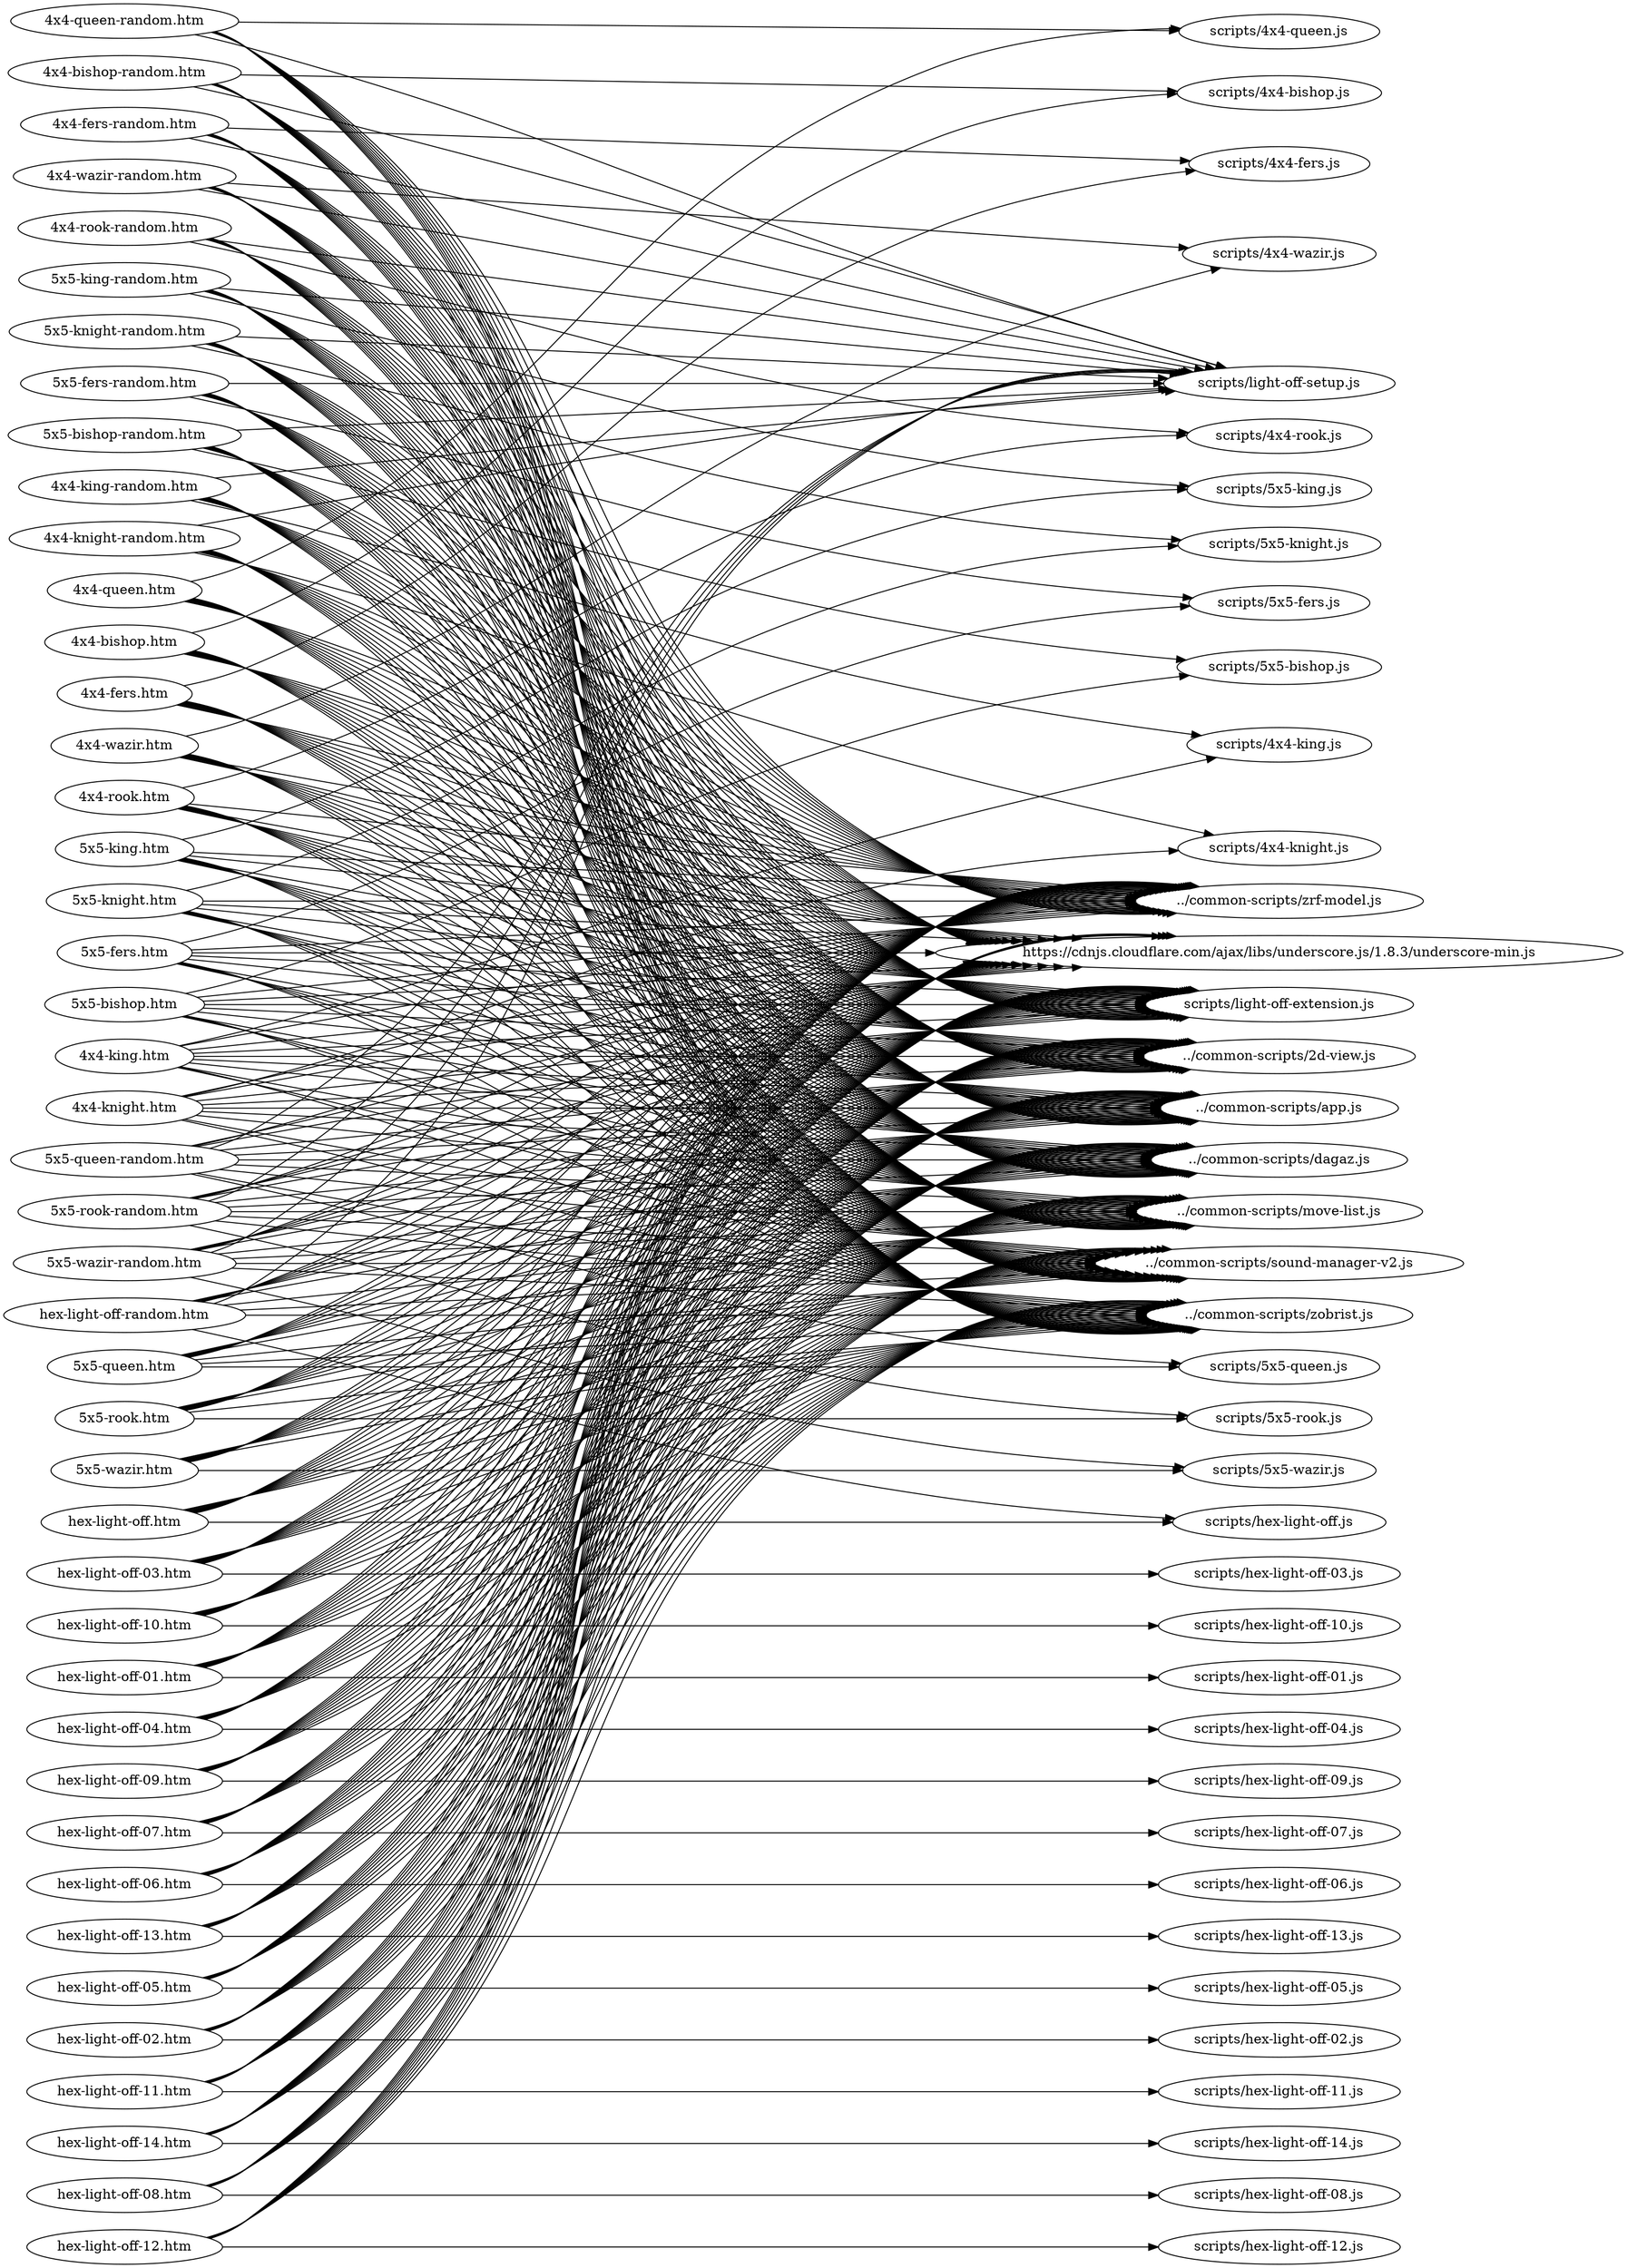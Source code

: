 digraph "graph" {
graph[ ranksep=10, rankdir = LR ];
  "4x4-bishop-random.htm" -> "../common-scripts/2d-view.js";
  "4x4-bishop-random.htm" -> "../common-scripts/app.js";
  "4x4-bishop-random.htm" -> "../common-scripts/dagaz.js";
  "4x4-bishop-random.htm" -> "../common-scripts/move-list.js";
  "4x4-bishop-random.htm" -> "../common-scripts/sound-manager-v2.js";
  "4x4-bishop-random.htm" -> "../common-scripts/zobrist.js";
  "4x4-bishop-random.htm" -> "../common-scripts/zrf-model.js";
  "4x4-bishop-random.htm" -> "https://cdnjs.cloudflare.com/ajax/libs/underscore.js/1.8.3/underscore-min.js";
  "4x4-bishop-random.htm" -> "scripts/4x4-bishop.js";
  "4x4-bishop-random.htm" -> "scripts/light-off-extension.js";
  "4x4-bishop-random.htm" -> "scripts/light-off-setup.js";
  "4x4-bishop.htm" -> "../common-scripts/2d-view.js";
  "4x4-bishop.htm" -> "../common-scripts/app.js";
  "4x4-bishop.htm" -> "../common-scripts/dagaz.js";
  "4x4-bishop.htm" -> "../common-scripts/move-list.js";
  "4x4-bishop.htm" -> "../common-scripts/sound-manager-v2.js";
  "4x4-bishop.htm" -> "../common-scripts/zobrist.js";
  "4x4-bishop.htm" -> "../common-scripts/zrf-model.js";
  "4x4-bishop.htm" -> "https://cdnjs.cloudflare.com/ajax/libs/underscore.js/1.8.3/underscore-min.js";
  "4x4-bishop.htm" -> "scripts/4x4-bishop.js";
  "4x4-bishop.htm" -> "scripts/light-off-extension.js";
  "4x4-fers-random.htm" -> "../common-scripts/2d-view.js";
  "4x4-fers-random.htm" -> "../common-scripts/app.js";
  "4x4-fers-random.htm" -> "../common-scripts/dagaz.js";
  "4x4-fers-random.htm" -> "../common-scripts/move-list.js";
  "4x4-fers-random.htm" -> "../common-scripts/sound-manager-v2.js";
  "4x4-fers-random.htm" -> "../common-scripts/zobrist.js";
  "4x4-fers-random.htm" -> "../common-scripts/zrf-model.js";
  "4x4-fers-random.htm" -> "https://cdnjs.cloudflare.com/ajax/libs/underscore.js/1.8.3/underscore-min.js";
  "4x4-fers-random.htm" -> "scripts/4x4-fers.js";
  "4x4-fers-random.htm" -> "scripts/light-off-extension.js";
  "4x4-fers-random.htm" -> "scripts/light-off-setup.js";
  "4x4-fers.htm" -> "../common-scripts/2d-view.js";
  "4x4-fers.htm" -> "../common-scripts/app.js";
  "4x4-fers.htm" -> "../common-scripts/dagaz.js";
  "4x4-fers.htm" -> "../common-scripts/move-list.js";
  "4x4-fers.htm" -> "../common-scripts/sound-manager-v2.js";
  "4x4-fers.htm" -> "../common-scripts/zobrist.js";
  "4x4-fers.htm" -> "../common-scripts/zrf-model.js";
  "4x4-fers.htm" -> "https://cdnjs.cloudflare.com/ajax/libs/underscore.js/1.8.3/underscore-min.js";
  "4x4-fers.htm" -> "scripts/4x4-fers.js";
  "4x4-fers.htm" -> "scripts/light-off-extension.js";
  "4x4-king-random.htm" -> "../common-scripts/2d-view.js";
  "4x4-king-random.htm" -> "../common-scripts/app.js";
  "4x4-king-random.htm" -> "../common-scripts/dagaz.js";
  "4x4-king-random.htm" -> "../common-scripts/move-list.js";
  "4x4-king-random.htm" -> "../common-scripts/sound-manager-v2.js";
  "4x4-king-random.htm" -> "../common-scripts/zobrist.js";
  "4x4-king-random.htm" -> "../common-scripts/zrf-model.js";
  "4x4-king-random.htm" -> "https://cdnjs.cloudflare.com/ajax/libs/underscore.js/1.8.3/underscore-min.js";
  "4x4-king-random.htm" -> "scripts/4x4-king.js";
  "4x4-king-random.htm" -> "scripts/light-off-extension.js";
  "4x4-king-random.htm" -> "scripts/light-off-setup.js";
  "4x4-king.htm" -> "../common-scripts/2d-view.js";
  "4x4-king.htm" -> "../common-scripts/app.js";
  "4x4-king.htm" -> "../common-scripts/dagaz.js";
  "4x4-king.htm" -> "../common-scripts/move-list.js";
  "4x4-king.htm" -> "../common-scripts/sound-manager-v2.js";
  "4x4-king.htm" -> "../common-scripts/zobrist.js";
  "4x4-king.htm" -> "../common-scripts/zrf-model.js";
  "4x4-king.htm" -> "https://cdnjs.cloudflare.com/ajax/libs/underscore.js/1.8.3/underscore-min.js";
  "4x4-king.htm" -> "scripts/4x4-king.js";
  "4x4-king.htm" -> "scripts/light-off-extension.js";
  "4x4-knight-random.htm" -> "../common-scripts/2d-view.js";
  "4x4-knight-random.htm" -> "../common-scripts/app.js";
  "4x4-knight-random.htm" -> "../common-scripts/dagaz.js";
  "4x4-knight-random.htm" -> "../common-scripts/move-list.js";
  "4x4-knight-random.htm" -> "../common-scripts/sound-manager-v2.js";
  "4x4-knight-random.htm" -> "../common-scripts/zobrist.js";
  "4x4-knight-random.htm" -> "../common-scripts/zrf-model.js";
  "4x4-knight-random.htm" -> "https://cdnjs.cloudflare.com/ajax/libs/underscore.js/1.8.3/underscore-min.js";
  "4x4-knight-random.htm" -> "scripts/4x4-knight.js";
  "4x4-knight-random.htm" -> "scripts/light-off-extension.js";
  "4x4-knight-random.htm" -> "scripts/light-off-setup.js";
  "4x4-knight.htm" -> "../common-scripts/2d-view.js";
  "4x4-knight.htm" -> "../common-scripts/app.js";
  "4x4-knight.htm" -> "../common-scripts/dagaz.js";
  "4x4-knight.htm" -> "../common-scripts/move-list.js";
  "4x4-knight.htm" -> "../common-scripts/sound-manager-v2.js";
  "4x4-knight.htm" -> "../common-scripts/zobrist.js";
  "4x4-knight.htm" -> "../common-scripts/zrf-model.js";
  "4x4-knight.htm" -> "https://cdnjs.cloudflare.com/ajax/libs/underscore.js/1.8.3/underscore-min.js";
  "4x4-knight.htm" -> "scripts/4x4-knight.js";
  "4x4-knight.htm" -> "scripts/light-off-extension.js";
  "4x4-queen-random.htm" -> "../common-scripts/2d-view.js";
  "4x4-queen-random.htm" -> "../common-scripts/app.js";
  "4x4-queen-random.htm" -> "../common-scripts/dagaz.js";
  "4x4-queen-random.htm" -> "../common-scripts/move-list.js";
  "4x4-queen-random.htm" -> "../common-scripts/sound-manager-v2.js";
  "4x4-queen-random.htm" -> "../common-scripts/zobrist.js";
  "4x4-queen-random.htm" -> "../common-scripts/zrf-model.js";
  "4x4-queen-random.htm" -> "https://cdnjs.cloudflare.com/ajax/libs/underscore.js/1.8.3/underscore-min.js";
  "4x4-queen-random.htm" -> "scripts/4x4-queen.js";
  "4x4-queen-random.htm" -> "scripts/light-off-extension.js";
  "4x4-queen-random.htm" -> "scripts/light-off-setup.js";
  "4x4-queen.htm" -> "../common-scripts/2d-view.js";
  "4x4-queen.htm" -> "../common-scripts/app.js";
  "4x4-queen.htm" -> "../common-scripts/dagaz.js";
  "4x4-queen.htm" -> "../common-scripts/move-list.js";
  "4x4-queen.htm" -> "../common-scripts/sound-manager-v2.js";
  "4x4-queen.htm" -> "../common-scripts/zobrist.js";
  "4x4-queen.htm" -> "../common-scripts/zrf-model.js";
  "4x4-queen.htm" -> "https://cdnjs.cloudflare.com/ajax/libs/underscore.js/1.8.3/underscore-min.js";
  "4x4-queen.htm" -> "scripts/4x4-queen.js";
  "4x4-queen.htm" -> "scripts/light-off-extension.js";
  "4x4-rook-random.htm" -> "../common-scripts/2d-view.js";
  "4x4-rook-random.htm" -> "../common-scripts/app.js";
  "4x4-rook-random.htm" -> "../common-scripts/dagaz.js";
  "4x4-rook-random.htm" -> "../common-scripts/move-list.js";
  "4x4-rook-random.htm" -> "../common-scripts/sound-manager-v2.js";
  "4x4-rook-random.htm" -> "../common-scripts/zobrist.js";
  "4x4-rook-random.htm" -> "../common-scripts/zrf-model.js";
  "4x4-rook-random.htm" -> "https://cdnjs.cloudflare.com/ajax/libs/underscore.js/1.8.3/underscore-min.js";
  "4x4-rook-random.htm" -> "scripts/4x4-rook.js";
  "4x4-rook-random.htm" -> "scripts/light-off-extension.js";
  "4x4-rook-random.htm" -> "scripts/light-off-setup.js";
  "4x4-rook.htm" -> "../common-scripts/2d-view.js";
  "4x4-rook.htm" -> "../common-scripts/app.js";
  "4x4-rook.htm" -> "../common-scripts/dagaz.js";
  "4x4-rook.htm" -> "../common-scripts/move-list.js";
  "4x4-rook.htm" -> "../common-scripts/sound-manager-v2.js";
  "4x4-rook.htm" -> "../common-scripts/zobrist.js";
  "4x4-rook.htm" -> "../common-scripts/zrf-model.js";
  "4x4-rook.htm" -> "https://cdnjs.cloudflare.com/ajax/libs/underscore.js/1.8.3/underscore-min.js";
  "4x4-rook.htm" -> "scripts/4x4-rook.js";
  "4x4-rook.htm" -> "scripts/light-off-extension.js";
  "4x4-wazir-random.htm" -> "../common-scripts/2d-view.js";
  "4x4-wazir-random.htm" -> "../common-scripts/app.js";
  "4x4-wazir-random.htm" -> "../common-scripts/dagaz.js";
  "4x4-wazir-random.htm" -> "../common-scripts/move-list.js";
  "4x4-wazir-random.htm" -> "../common-scripts/sound-manager-v2.js";
  "4x4-wazir-random.htm" -> "../common-scripts/zobrist.js";
  "4x4-wazir-random.htm" -> "../common-scripts/zrf-model.js";
  "4x4-wazir-random.htm" -> "https://cdnjs.cloudflare.com/ajax/libs/underscore.js/1.8.3/underscore-min.js";
  "4x4-wazir-random.htm" -> "scripts/4x4-wazir.js";
  "4x4-wazir-random.htm" -> "scripts/light-off-extension.js";
  "4x4-wazir-random.htm" -> "scripts/light-off-setup.js";
  "4x4-wazir.htm" -> "../common-scripts/2d-view.js";
  "4x4-wazir.htm" -> "../common-scripts/app.js";
  "4x4-wazir.htm" -> "../common-scripts/dagaz.js";
  "4x4-wazir.htm" -> "../common-scripts/move-list.js";
  "4x4-wazir.htm" -> "../common-scripts/sound-manager-v2.js";
  "4x4-wazir.htm" -> "../common-scripts/zobrist.js";
  "4x4-wazir.htm" -> "../common-scripts/zrf-model.js";
  "4x4-wazir.htm" -> "https://cdnjs.cloudflare.com/ajax/libs/underscore.js/1.8.3/underscore-min.js";
  "4x4-wazir.htm" -> "scripts/4x4-wazir.js";
  "4x4-wazir.htm" -> "scripts/light-off-extension.js";
  "5x5-bishop-random.htm" -> "../common-scripts/2d-view.js";
  "5x5-bishop-random.htm" -> "../common-scripts/app.js";
  "5x5-bishop-random.htm" -> "../common-scripts/dagaz.js";
  "5x5-bishop-random.htm" -> "../common-scripts/move-list.js";
  "5x5-bishop-random.htm" -> "../common-scripts/sound-manager-v2.js";
  "5x5-bishop-random.htm" -> "../common-scripts/zobrist.js";
  "5x5-bishop-random.htm" -> "../common-scripts/zrf-model.js";
  "5x5-bishop-random.htm" -> "https://cdnjs.cloudflare.com/ajax/libs/underscore.js/1.8.3/underscore-min.js";
  "5x5-bishop-random.htm" -> "scripts/5x5-bishop.js";
  "5x5-bishop-random.htm" -> "scripts/light-off-extension.js";
  "5x5-bishop-random.htm" -> "scripts/light-off-setup.js";
  "5x5-bishop.htm" -> "../common-scripts/2d-view.js";
  "5x5-bishop.htm" -> "../common-scripts/app.js";
  "5x5-bishop.htm" -> "../common-scripts/dagaz.js";
  "5x5-bishop.htm" -> "../common-scripts/move-list.js";
  "5x5-bishop.htm" -> "../common-scripts/sound-manager-v2.js";
  "5x5-bishop.htm" -> "../common-scripts/zobrist.js";
  "5x5-bishop.htm" -> "../common-scripts/zrf-model.js";
  "5x5-bishop.htm" -> "https://cdnjs.cloudflare.com/ajax/libs/underscore.js/1.8.3/underscore-min.js";
  "5x5-bishop.htm" -> "scripts/5x5-bishop.js";
  "5x5-bishop.htm" -> "scripts/light-off-extension.js";
  "5x5-fers-random.htm" -> "../common-scripts/2d-view.js";
  "5x5-fers-random.htm" -> "../common-scripts/app.js";
  "5x5-fers-random.htm" -> "../common-scripts/dagaz.js";
  "5x5-fers-random.htm" -> "../common-scripts/move-list.js";
  "5x5-fers-random.htm" -> "../common-scripts/sound-manager-v2.js";
  "5x5-fers-random.htm" -> "../common-scripts/zobrist.js";
  "5x5-fers-random.htm" -> "../common-scripts/zrf-model.js";
  "5x5-fers-random.htm" -> "https://cdnjs.cloudflare.com/ajax/libs/underscore.js/1.8.3/underscore-min.js";
  "5x5-fers-random.htm" -> "scripts/5x5-fers.js";
  "5x5-fers-random.htm" -> "scripts/light-off-extension.js";
  "5x5-fers-random.htm" -> "scripts/light-off-setup.js";
  "5x5-fers.htm" -> "../common-scripts/2d-view.js";
  "5x5-fers.htm" -> "../common-scripts/app.js";
  "5x5-fers.htm" -> "../common-scripts/dagaz.js";
  "5x5-fers.htm" -> "../common-scripts/move-list.js";
  "5x5-fers.htm" -> "../common-scripts/sound-manager-v2.js";
  "5x5-fers.htm" -> "../common-scripts/zobrist.js";
  "5x5-fers.htm" -> "../common-scripts/zrf-model.js";
  "5x5-fers.htm" -> "https://cdnjs.cloudflare.com/ajax/libs/underscore.js/1.8.3/underscore-min.js";
  "5x5-fers.htm" -> "scripts/5x5-fers.js";
  "5x5-fers.htm" -> "scripts/light-off-extension.js";
  "5x5-king-random.htm" -> "../common-scripts/2d-view.js";
  "5x5-king-random.htm" -> "../common-scripts/app.js";
  "5x5-king-random.htm" -> "../common-scripts/dagaz.js";
  "5x5-king-random.htm" -> "../common-scripts/move-list.js";
  "5x5-king-random.htm" -> "../common-scripts/sound-manager-v2.js";
  "5x5-king-random.htm" -> "../common-scripts/zobrist.js";
  "5x5-king-random.htm" -> "../common-scripts/zrf-model.js";
  "5x5-king-random.htm" -> "https://cdnjs.cloudflare.com/ajax/libs/underscore.js/1.8.3/underscore-min.js";
  "5x5-king-random.htm" -> "scripts/5x5-king.js";
  "5x5-king-random.htm" -> "scripts/light-off-extension.js";
  "5x5-king-random.htm" -> "scripts/light-off-setup.js";
  "5x5-king.htm" -> "../common-scripts/2d-view.js";
  "5x5-king.htm" -> "../common-scripts/app.js";
  "5x5-king.htm" -> "../common-scripts/dagaz.js";
  "5x5-king.htm" -> "../common-scripts/move-list.js";
  "5x5-king.htm" -> "../common-scripts/sound-manager-v2.js";
  "5x5-king.htm" -> "../common-scripts/zobrist.js";
  "5x5-king.htm" -> "../common-scripts/zrf-model.js";
  "5x5-king.htm" -> "https://cdnjs.cloudflare.com/ajax/libs/underscore.js/1.8.3/underscore-min.js";
  "5x5-king.htm" -> "scripts/5x5-king.js";
  "5x5-king.htm" -> "scripts/light-off-extension.js";
  "5x5-knight-random.htm" -> "../common-scripts/2d-view.js";
  "5x5-knight-random.htm" -> "../common-scripts/app.js";
  "5x5-knight-random.htm" -> "../common-scripts/dagaz.js";
  "5x5-knight-random.htm" -> "../common-scripts/move-list.js";
  "5x5-knight-random.htm" -> "../common-scripts/sound-manager-v2.js";
  "5x5-knight-random.htm" -> "../common-scripts/zobrist.js";
  "5x5-knight-random.htm" -> "../common-scripts/zrf-model.js";
  "5x5-knight-random.htm" -> "https://cdnjs.cloudflare.com/ajax/libs/underscore.js/1.8.3/underscore-min.js";
  "5x5-knight-random.htm" -> "scripts/5x5-knight.js";
  "5x5-knight-random.htm" -> "scripts/light-off-extension.js";
  "5x5-knight-random.htm" -> "scripts/light-off-setup.js";
  "5x5-knight.htm" -> "../common-scripts/2d-view.js";
  "5x5-knight.htm" -> "../common-scripts/app.js";
  "5x5-knight.htm" -> "../common-scripts/dagaz.js";
  "5x5-knight.htm" -> "../common-scripts/move-list.js";
  "5x5-knight.htm" -> "../common-scripts/sound-manager-v2.js";
  "5x5-knight.htm" -> "../common-scripts/zobrist.js";
  "5x5-knight.htm" -> "../common-scripts/zrf-model.js";
  "5x5-knight.htm" -> "https://cdnjs.cloudflare.com/ajax/libs/underscore.js/1.8.3/underscore-min.js";
  "5x5-knight.htm" -> "scripts/5x5-knight.js";
  "5x5-knight.htm" -> "scripts/light-off-extension.js";
  "5x5-queen-random.htm" -> "../common-scripts/2d-view.js";
  "5x5-queen-random.htm" -> "../common-scripts/app.js";
  "5x5-queen-random.htm" -> "../common-scripts/dagaz.js";
  "5x5-queen-random.htm" -> "../common-scripts/move-list.js";
  "5x5-queen-random.htm" -> "../common-scripts/sound-manager-v2.js";
  "5x5-queen-random.htm" -> "../common-scripts/zobrist.js";
  "5x5-queen-random.htm" -> "../common-scripts/zrf-model.js";
  "5x5-queen-random.htm" -> "https://cdnjs.cloudflare.com/ajax/libs/underscore.js/1.8.3/underscore-min.js";
  "5x5-queen-random.htm" -> "scripts/5x5-queen.js";
  "5x5-queen-random.htm" -> "scripts/light-off-extension.js";
  "5x5-queen-random.htm" -> "scripts/light-off-setup.js";
  "5x5-queen.htm" -> "../common-scripts/2d-view.js";
  "5x5-queen.htm" -> "../common-scripts/app.js";
  "5x5-queen.htm" -> "../common-scripts/dagaz.js";
  "5x5-queen.htm" -> "../common-scripts/move-list.js";
  "5x5-queen.htm" -> "../common-scripts/sound-manager-v2.js";
  "5x5-queen.htm" -> "../common-scripts/zobrist.js";
  "5x5-queen.htm" -> "../common-scripts/zrf-model.js";
  "5x5-queen.htm" -> "https://cdnjs.cloudflare.com/ajax/libs/underscore.js/1.8.3/underscore-min.js";
  "5x5-queen.htm" -> "scripts/5x5-queen.js";
  "5x5-queen.htm" -> "scripts/light-off-extension.js";
  "5x5-rook-random.htm" -> "../common-scripts/2d-view.js";
  "5x5-rook-random.htm" -> "../common-scripts/app.js";
  "5x5-rook-random.htm" -> "../common-scripts/dagaz.js";
  "5x5-rook-random.htm" -> "../common-scripts/move-list.js";
  "5x5-rook-random.htm" -> "../common-scripts/sound-manager-v2.js";
  "5x5-rook-random.htm" -> "../common-scripts/zobrist.js";
  "5x5-rook-random.htm" -> "../common-scripts/zrf-model.js";
  "5x5-rook-random.htm" -> "https://cdnjs.cloudflare.com/ajax/libs/underscore.js/1.8.3/underscore-min.js";
  "5x5-rook-random.htm" -> "scripts/5x5-rook.js";
  "5x5-rook-random.htm" -> "scripts/light-off-extension.js";
  "5x5-rook-random.htm" -> "scripts/light-off-setup.js";
  "5x5-rook.htm" -> "../common-scripts/2d-view.js";
  "5x5-rook.htm" -> "../common-scripts/app.js";
  "5x5-rook.htm" -> "../common-scripts/dagaz.js";
  "5x5-rook.htm" -> "../common-scripts/move-list.js";
  "5x5-rook.htm" -> "../common-scripts/sound-manager-v2.js";
  "5x5-rook.htm" -> "../common-scripts/zobrist.js";
  "5x5-rook.htm" -> "../common-scripts/zrf-model.js";
  "5x5-rook.htm" -> "https://cdnjs.cloudflare.com/ajax/libs/underscore.js/1.8.3/underscore-min.js";
  "5x5-rook.htm" -> "scripts/5x5-rook.js";
  "5x5-rook.htm" -> "scripts/light-off-extension.js";
  "5x5-wazir-random.htm" -> "../common-scripts/2d-view.js";
  "5x5-wazir-random.htm" -> "../common-scripts/app.js";
  "5x5-wazir-random.htm" -> "../common-scripts/dagaz.js";
  "5x5-wazir-random.htm" -> "../common-scripts/move-list.js";
  "5x5-wazir-random.htm" -> "../common-scripts/sound-manager-v2.js";
  "5x5-wazir-random.htm" -> "../common-scripts/zobrist.js";
  "5x5-wazir-random.htm" -> "../common-scripts/zrf-model.js";
  "5x5-wazir-random.htm" -> "https://cdnjs.cloudflare.com/ajax/libs/underscore.js/1.8.3/underscore-min.js";
  "5x5-wazir-random.htm" -> "scripts/5x5-wazir.js";
  "5x5-wazir-random.htm" -> "scripts/light-off-extension.js";
  "5x5-wazir-random.htm" -> "scripts/light-off-setup.js";
  "5x5-wazir.htm" -> "../common-scripts/2d-view.js";
  "5x5-wazir.htm" -> "../common-scripts/app.js";
  "5x5-wazir.htm" -> "../common-scripts/dagaz.js";
  "5x5-wazir.htm" -> "../common-scripts/move-list.js";
  "5x5-wazir.htm" -> "../common-scripts/sound-manager-v2.js";
  "5x5-wazir.htm" -> "../common-scripts/zobrist.js";
  "5x5-wazir.htm" -> "../common-scripts/zrf-model.js";
  "5x5-wazir.htm" -> "https://cdnjs.cloudflare.com/ajax/libs/underscore.js/1.8.3/underscore-min.js";
  "5x5-wazir.htm" -> "scripts/5x5-wazir.js";
  "5x5-wazir.htm" -> "scripts/light-off-extension.js";
  "hex-light-off-01.htm" -> "../common-scripts/2d-view.js";
  "hex-light-off-01.htm" -> "../common-scripts/app.js";
  "hex-light-off-01.htm" -> "../common-scripts/dagaz.js";
  "hex-light-off-01.htm" -> "../common-scripts/move-list.js";
  "hex-light-off-01.htm" -> "../common-scripts/sound-manager-v2.js";
  "hex-light-off-01.htm" -> "../common-scripts/zobrist.js";
  "hex-light-off-01.htm" -> "../common-scripts/zrf-model.js";
  "hex-light-off-01.htm" -> "https://cdnjs.cloudflare.com/ajax/libs/underscore.js/1.8.3/underscore-min.js";
  "hex-light-off-01.htm" -> "scripts/hex-light-off-01.js";
  "hex-light-off-01.htm" -> "scripts/light-off-extension.js";
  "hex-light-off-02.htm" -> "../common-scripts/2d-view.js";
  "hex-light-off-02.htm" -> "../common-scripts/app.js";
  "hex-light-off-02.htm" -> "../common-scripts/dagaz.js";
  "hex-light-off-02.htm" -> "../common-scripts/move-list.js";
  "hex-light-off-02.htm" -> "../common-scripts/sound-manager-v2.js";
  "hex-light-off-02.htm" -> "../common-scripts/zobrist.js";
  "hex-light-off-02.htm" -> "../common-scripts/zrf-model.js";
  "hex-light-off-02.htm" -> "https://cdnjs.cloudflare.com/ajax/libs/underscore.js/1.8.3/underscore-min.js";
  "hex-light-off-02.htm" -> "scripts/hex-light-off-02.js";
  "hex-light-off-02.htm" -> "scripts/light-off-extension.js";
  "hex-light-off-03.htm" -> "../common-scripts/2d-view.js";
  "hex-light-off-03.htm" -> "../common-scripts/app.js";
  "hex-light-off-03.htm" -> "../common-scripts/dagaz.js";
  "hex-light-off-03.htm" -> "../common-scripts/move-list.js";
  "hex-light-off-03.htm" -> "../common-scripts/sound-manager-v2.js";
  "hex-light-off-03.htm" -> "../common-scripts/zobrist.js";
  "hex-light-off-03.htm" -> "../common-scripts/zrf-model.js";
  "hex-light-off-03.htm" -> "https://cdnjs.cloudflare.com/ajax/libs/underscore.js/1.8.3/underscore-min.js";
  "hex-light-off-03.htm" -> "scripts/hex-light-off-03.js";
  "hex-light-off-03.htm" -> "scripts/light-off-extension.js";
  "hex-light-off-04.htm" -> "../common-scripts/2d-view.js";
  "hex-light-off-04.htm" -> "../common-scripts/app.js";
  "hex-light-off-04.htm" -> "../common-scripts/dagaz.js";
  "hex-light-off-04.htm" -> "../common-scripts/move-list.js";
  "hex-light-off-04.htm" -> "../common-scripts/sound-manager-v2.js";
  "hex-light-off-04.htm" -> "../common-scripts/zobrist.js";
  "hex-light-off-04.htm" -> "../common-scripts/zrf-model.js";
  "hex-light-off-04.htm" -> "https://cdnjs.cloudflare.com/ajax/libs/underscore.js/1.8.3/underscore-min.js";
  "hex-light-off-04.htm" -> "scripts/hex-light-off-04.js";
  "hex-light-off-04.htm" -> "scripts/light-off-extension.js";
  "hex-light-off-05.htm" -> "../common-scripts/2d-view.js";
  "hex-light-off-05.htm" -> "../common-scripts/app.js";
  "hex-light-off-05.htm" -> "../common-scripts/dagaz.js";
  "hex-light-off-05.htm" -> "../common-scripts/move-list.js";
  "hex-light-off-05.htm" -> "../common-scripts/sound-manager-v2.js";
  "hex-light-off-05.htm" -> "../common-scripts/zobrist.js";
  "hex-light-off-05.htm" -> "../common-scripts/zrf-model.js";
  "hex-light-off-05.htm" -> "https://cdnjs.cloudflare.com/ajax/libs/underscore.js/1.8.3/underscore-min.js";
  "hex-light-off-05.htm" -> "scripts/hex-light-off-05.js";
  "hex-light-off-05.htm" -> "scripts/light-off-extension.js";
  "hex-light-off-06.htm" -> "../common-scripts/2d-view.js";
  "hex-light-off-06.htm" -> "../common-scripts/app.js";
  "hex-light-off-06.htm" -> "../common-scripts/dagaz.js";
  "hex-light-off-06.htm" -> "../common-scripts/move-list.js";
  "hex-light-off-06.htm" -> "../common-scripts/sound-manager-v2.js";
  "hex-light-off-06.htm" -> "../common-scripts/zobrist.js";
  "hex-light-off-06.htm" -> "../common-scripts/zrf-model.js";
  "hex-light-off-06.htm" -> "https://cdnjs.cloudflare.com/ajax/libs/underscore.js/1.8.3/underscore-min.js";
  "hex-light-off-06.htm" -> "scripts/hex-light-off-06.js";
  "hex-light-off-06.htm" -> "scripts/light-off-extension.js";
  "hex-light-off-07.htm" -> "../common-scripts/2d-view.js";
  "hex-light-off-07.htm" -> "../common-scripts/app.js";
  "hex-light-off-07.htm" -> "../common-scripts/dagaz.js";
  "hex-light-off-07.htm" -> "../common-scripts/move-list.js";
  "hex-light-off-07.htm" -> "../common-scripts/sound-manager-v2.js";
  "hex-light-off-07.htm" -> "../common-scripts/zobrist.js";
  "hex-light-off-07.htm" -> "../common-scripts/zrf-model.js";
  "hex-light-off-07.htm" -> "https://cdnjs.cloudflare.com/ajax/libs/underscore.js/1.8.3/underscore-min.js";
  "hex-light-off-07.htm" -> "scripts/hex-light-off-07.js";
  "hex-light-off-07.htm" -> "scripts/light-off-extension.js";
  "hex-light-off-08.htm" -> "../common-scripts/2d-view.js";
  "hex-light-off-08.htm" -> "../common-scripts/app.js";
  "hex-light-off-08.htm" -> "../common-scripts/dagaz.js";
  "hex-light-off-08.htm" -> "../common-scripts/move-list.js";
  "hex-light-off-08.htm" -> "../common-scripts/sound-manager-v2.js";
  "hex-light-off-08.htm" -> "../common-scripts/zobrist.js";
  "hex-light-off-08.htm" -> "../common-scripts/zrf-model.js";
  "hex-light-off-08.htm" -> "https://cdnjs.cloudflare.com/ajax/libs/underscore.js/1.8.3/underscore-min.js";
  "hex-light-off-08.htm" -> "scripts/hex-light-off-08.js";
  "hex-light-off-08.htm" -> "scripts/light-off-extension.js";
  "hex-light-off-09.htm" -> "../common-scripts/2d-view.js";
  "hex-light-off-09.htm" -> "../common-scripts/app.js";
  "hex-light-off-09.htm" -> "../common-scripts/dagaz.js";
  "hex-light-off-09.htm" -> "../common-scripts/move-list.js";
  "hex-light-off-09.htm" -> "../common-scripts/sound-manager-v2.js";
  "hex-light-off-09.htm" -> "../common-scripts/zobrist.js";
  "hex-light-off-09.htm" -> "../common-scripts/zrf-model.js";
  "hex-light-off-09.htm" -> "https://cdnjs.cloudflare.com/ajax/libs/underscore.js/1.8.3/underscore-min.js";
  "hex-light-off-09.htm" -> "scripts/hex-light-off-09.js";
  "hex-light-off-09.htm" -> "scripts/light-off-extension.js";
  "hex-light-off-10.htm" -> "../common-scripts/2d-view.js";
  "hex-light-off-10.htm" -> "../common-scripts/app.js";
  "hex-light-off-10.htm" -> "../common-scripts/dagaz.js";
  "hex-light-off-10.htm" -> "../common-scripts/move-list.js";
  "hex-light-off-10.htm" -> "../common-scripts/sound-manager-v2.js";
  "hex-light-off-10.htm" -> "../common-scripts/zobrist.js";
  "hex-light-off-10.htm" -> "../common-scripts/zrf-model.js";
  "hex-light-off-10.htm" -> "https://cdnjs.cloudflare.com/ajax/libs/underscore.js/1.8.3/underscore-min.js";
  "hex-light-off-10.htm" -> "scripts/hex-light-off-10.js";
  "hex-light-off-10.htm" -> "scripts/light-off-extension.js";
  "hex-light-off-11.htm" -> "../common-scripts/2d-view.js";
  "hex-light-off-11.htm" -> "../common-scripts/app.js";
  "hex-light-off-11.htm" -> "../common-scripts/dagaz.js";
  "hex-light-off-11.htm" -> "../common-scripts/move-list.js";
  "hex-light-off-11.htm" -> "../common-scripts/sound-manager-v2.js";
  "hex-light-off-11.htm" -> "../common-scripts/zobrist.js";
  "hex-light-off-11.htm" -> "../common-scripts/zrf-model.js";
  "hex-light-off-11.htm" -> "https://cdnjs.cloudflare.com/ajax/libs/underscore.js/1.8.3/underscore-min.js";
  "hex-light-off-11.htm" -> "scripts/hex-light-off-11.js";
  "hex-light-off-11.htm" -> "scripts/light-off-extension.js";
  "hex-light-off-12.htm" -> "../common-scripts/2d-view.js";
  "hex-light-off-12.htm" -> "../common-scripts/app.js";
  "hex-light-off-12.htm" -> "../common-scripts/dagaz.js";
  "hex-light-off-12.htm" -> "../common-scripts/move-list.js";
  "hex-light-off-12.htm" -> "../common-scripts/sound-manager-v2.js";
  "hex-light-off-12.htm" -> "../common-scripts/zobrist.js";
  "hex-light-off-12.htm" -> "../common-scripts/zrf-model.js";
  "hex-light-off-12.htm" -> "https://cdnjs.cloudflare.com/ajax/libs/underscore.js/1.8.3/underscore-min.js";
  "hex-light-off-12.htm" -> "scripts/hex-light-off-12.js";
  "hex-light-off-12.htm" -> "scripts/light-off-extension.js";
  "hex-light-off-13.htm" -> "../common-scripts/2d-view.js";
  "hex-light-off-13.htm" -> "../common-scripts/app.js";
  "hex-light-off-13.htm" -> "../common-scripts/dagaz.js";
  "hex-light-off-13.htm" -> "../common-scripts/move-list.js";
  "hex-light-off-13.htm" -> "../common-scripts/sound-manager-v2.js";
  "hex-light-off-13.htm" -> "../common-scripts/zobrist.js";
  "hex-light-off-13.htm" -> "../common-scripts/zrf-model.js";
  "hex-light-off-13.htm" -> "https://cdnjs.cloudflare.com/ajax/libs/underscore.js/1.8.3/underscore-min.js";
  "hex-light-off-13.htm" -> "scripts/hex-light-off-13.js";
  "hex-light-off-13.htm" -> "scripts/light-off-extension.js";
  "hex-light-off-14.htm" -> "../common-scripts/2d-view.js";
  "hex-light-off-14.htm" -> "../common-scripts/app.js";
  "hex-light-off-14.htm" -> "../common-scripts/dagaz.js";
  "hex-light-off-14.htm" -> "../common-scripts/move-list.js";
  "hex-light-off-14.htm" -> "../common-scripts/sound-manager-v2.js";
  "hex-light-off-14.htm" -> "../common-scripts/zobrist.js";
  "hex-light-off-14.htm" -> "../common-scripts/zrf-model.js";
  "hex-light-off-14.htm" -> "https://cdnjs.cloudflare.com/ajax/libs/underscore.js/1.8.3/underscore-min.js";
  "hex-light-off-14.htm" -> "scripts/hex-light-off-14.js";
  "hex-light-off-14.htm" -> "scripts/light-off-extension.js";
  "hex-light-off-random.htm" -> "../common-scripts/2d-view.js";
  "hex-light-off-random.htm" -> "../common-scripts/app.js";
  "hex-light-off-random.htm" -> "../common-scripts/dagaz.js";
  "hex-light-off-random.htm" -> "../common-scripts/move-list.js";
  "hex-light-off-random.htm" -> "../common-scripts/sound-manager-v2.js";
  "hex-light-off-random.htm" -> "../common-scripts/zobrist.js";
  "hex-light-off-random.htm" -> "../common-scripts/zrf-model.js";
  "hex-light-off-random.htm" -> "https://cdnjs.cloudflare.com/ajax/libs/underscore.js/1.8.3/underscore-min.js";
  "hex-light-off-random.htm" -> "scripts/hex-light-off.js";
  "hex-light-off-random.htm" -> "scripts/light-off-extension.js";
  "hex-light-off-random.htm" -> "scripts/light-off-setup.js";
  "hex-light-off.htm" -> "../common-scripts/2d-view.js";
  "hex-light-off.htm" -> "../common-scripts/app.js";
  "hex-light-off.htm" -> "../common-scripts/dagaz.js";
  "hex-light-off.htm" -> "../common-scripts/move-list.js";
  "hex-light-off.htm" -> "../common-scripts/sound-manager-v2.js";
  "hex-light-off.htm" -> "../common-scripts/zobrist.js";
  "hex-light-off.htm" -> "../common-scripts/zrf-model.js";
  "hex-light-off.htm" -> "https://cdnjs.cloudflare.com/ajax/libs/underscore.js/1.8.3/underscore-min.js";
  "hex-light-off.htm" -> "scripts/hex-light-off.js";
  "hex-light-off.htm" -> "scripts/light-off-extension.js";
}
